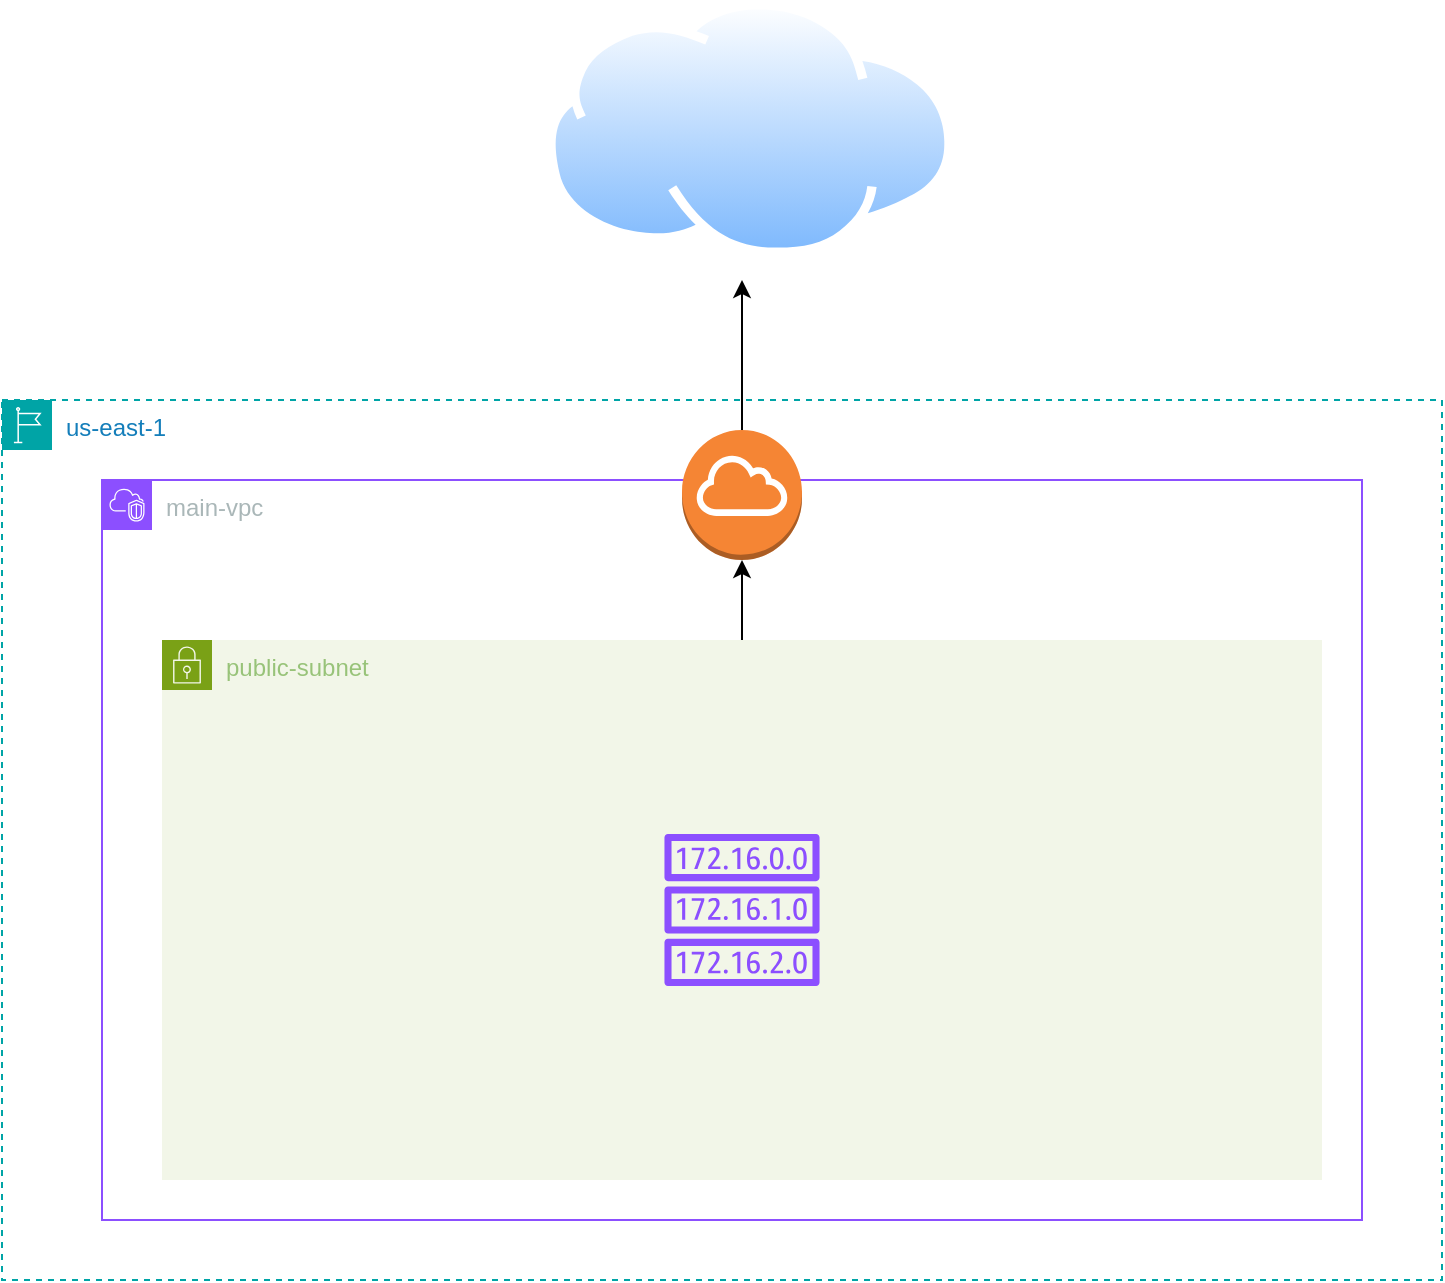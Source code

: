 <mxfile version="24.7.6">
  <diagram name="Page-1" id="Yba8tU0VXcP04JHsGGl_">
    <mxGraphModel dx="1434" dy="786" grid="1" gridSize="10" guides="1" tooltips="1" connect="1" arrows="1" fold="1" page="1" pageScale="1" pageWidth="827" pageHeight="1169" math="0" shadow="0">
      <root>
        <mxCell id="0" />
        <mxCell id="1" parent="0" />
        <mxCell id="sk7BXe4zRDSpWWp7ZTvf-1" value="us-east-1" style="points=[[0,0],[0.25,0],[0.5,0],[0.75,0],[1,0],[1,0.25],[1,0.5],[1,0.75],[1,1],[0.75,1],[0.5,1],[0.25,1],[0,1],[0,0.75],[0,0.5],[0,0.25]];outlineConnect=0;gradientColor=none;html=1;whiteSpace=wrap;fontSize=12;fontStyle=0;container=1;pointerEvents=0;collapsible=0;recursiveResize=0;shape=mxgraph.aws4.group;grIcon=mxgraph.aws4.group_region;strokeColor=#00A4A6;fillColor=none;verticalAlign=top;align=left;spacingLeft=30;fontColor=#147EBA;dashed=1;" vertex="1" parent="1">
          <mxGeometry x="40" y="280" width="720" height="440" as="geometry" />
        </mxCell>
        <mxCell id="sk7BXe4zRDSpWWp7ZTvf-3" value="main-vpc" style="points=[[0,0],[0.25,0],[0.5,0],[0.75,0],[1,0],[1,0.25],[1,0.5],[1,0.75],[1,1],[0.75,1],[0.5,1],[0.25,1],[0,1],[0,0.75],[0,0.5],[0,0.25]];outlineConnect=0;gradientColor=none;html=1;whiteSpace=wrap;fontSize=12;fontStyle=0;container=1;pointerEvents=0;collapsible=0;recursiveResize=0;shape=mxgraph.aws4.group;grIcon=mxgraph.aws4.group_vpc2;strokeColor=#8C4FFF;fillColor=none;verticalAlign=top;align=left;spacingLeft=30;fontColor=#AAB7B8;dashed=0;" vertex="1" parent="sk7BXe4zRDSpWWp7ZTvf-1">
          <mxGeometry x="50" y="40" width="630" height="370" as="geometry" />
        </mxCell>
        <mxCell id="sk7BXe4zRDSpWWp7ZTvf-20" style="edgeStyle=orthogonalEdgeStyle;rounded=0;orthogonalLoop=1;jettySize=auto;html=1;exitX=0.5;exitY=0;exitDx=0;exitDy=0;" edge="1" parent="sk7BXe4zRDSpWWp7ZTvf-3" source="sk7BXe4zRDSpWWp7ZTvf-4" target="sk7BXe4zRDSpWWp7ZTvf-5">
          <mxGeometry relative="1" as="geometry" />
        </mxCell>
        <mxCell id="sk7BXe4zRDSpWWp7ZTvf-4" value="&lt;font color=&quot;#98c379&quot;&gt;public-subnet&lt;/font&gt;" style="points=[[0,0],[0.25,0],[0.5,0],[0.75,0],[1,0],[1,0.25],[1,0.5],[1,0.75],[1,1],[0.75,1],[0.5,1],[0.25,1],[0,1],[0,0.75],[0,0.5],[0,0.25]];outlineConnect=0;gradientColor=none;html=1;whiteSpace=wrap;fontSize=12;fontStyle=0;container=1;pointerEvents=0;collapsible=0;recursiveResize=0;shape=mxgraph.aws4.group;grIcon=mxgraph.aws4.group_security_group;grStroke=0;strokeColor=#7AA116;fillColor=#F2F6E8;verticalAlign=top;align=left;spacingLeft=30;fontColor=#248814;dashed=0;" vertex="1" parent="sk7BXe4zRDSpWWp7ZTvf-3">
          <mxGeometry x="30" y="80" width="580" height="270" as="geometry" />
        </mxCell>
        <mxCell id="sk7BXe4zRDSpWWp7ZTvf-13" value="" style="sketch=0;outlineConnect=0;fontColor=#232F3E;gradientColor=none;fillColor=#8C4FFF;strokeColor=none;dashed=0;verticalLabelPosition=bottom;verticalAlign=top;align=center;html=1;fontSize=12;fontStyle=0;aspect=fixed;pointerEvents=1;shape=mxgraph.aws4.route_table;" vertex="1" parent="sk7BXe4zRDSpWWp7ZTvf-4">
          <mxGeometry x="251" y="97" width="78" height="76" as="geometry" />
        </mxCell>
        <mxCell id="sk7BXe4zRDSpWWp7ZTvf-5" value="" style="outlineConnect=0;dashed=0;verticalLabelPosition=bottom;verticalAlign=top;align=center;html=1;shape=mxgraph.aws3.internet_gateway;fillColor=#F58534;gradientColor=none;" vertex="1" parent="sk7BXe4zRDSpWWp7ZTvf-3">
          <mxGeometry x="290" y="-25" width="60" height="65" as="geometry" />
        </mxCell>
        <mxCell id="sk7BXe4zRDSpWWp7ZTvf-19" value="" style="image;aspect=fixed;perimeter=ellipsePerimeter;html=1;align=center;shadow=0;dashed=0;spacingTop=3;image=img/lib/active_directory/internet_cloud.svg;" vertex="1" parent="1">
          <mxGeometry x="312" y="80" width="203.97" height="128.5" as="geometry" />
        </mxCell>
        <mxCell id="sk7BXe4zRDSpWWp7ZTvf-21" style="edgeStyle=orthogonalEdgeStyle;rounded=0;orthogonalLoop=1;jettySize=auto;html=1;" edge="1" parent="1" source="sk7BXe4zRDSpWWp7ZTvf-5">
          <mxGeometry relative="1" as="geometry">
            <mxPoint x="410" y="220" as="targetPoint" />
          </mxGeometry>
        </mxCell>
      </root>
    </mxGraphModel>
  </diagram>
</mxfile>
